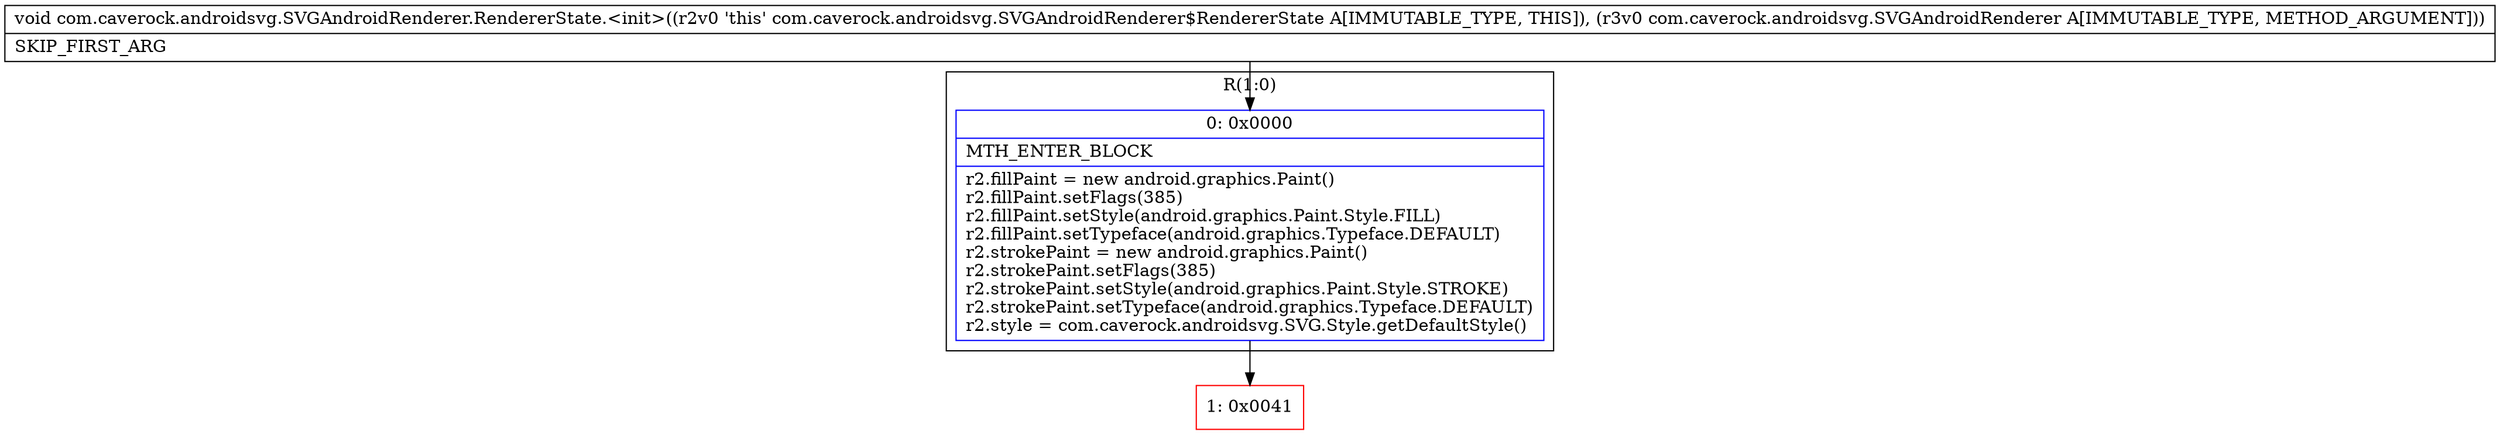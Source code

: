 digraph "CFG forcom.caverock.androidsvg.SVGAndroidRenderer.RendererState.\<init\>(Lcom\/caverock\/androidsvg\/SVGAndroidRenderer;)V" {
subgraph cluster_Region_1116220492 {
label = "R(1:0)";
node [shape=record,color=blue];
Node_0 [shape=record,label="{0\:\ 0x0000|MTH_ENTER_BLOCK\l|r2.fillPaint = new android.graphics.Paint()\lr2.fillPaint.setFlags(385)\lr2.fillPaint.setStyle(android.graphics.Paint.Style.FILL)\lr2.fillPaint.setTypeface(android.graphics.Typeface.DEFAULT)\lr2.strokePaint = new android.graphics.Paint()\lr2.strokePaint.setFlags(385)\lr2.strokePaint.setStyle(android.graphics.Paint.Style.STROKE)\lr2.strokePaint.setTypeface(android.graphics.Typeface.DEFAULT)\lr2.style = com.caverock.androidsvg.SVG.Style.getDefaultStyle()\l}"];
}
Node_1 [shape=record,color=red,label="{1\:\ 0x0041}"];
MethodNode[shape=record,label="{void com.caverock.androidsvg.SVGAndroidRenderer.RendererState.\<init\>((r2v0 'this' com.caverock.androidsvg.SVGAndroidRenderer$RendererState A[IMMUTABLE_TYPE, THIS]), (r3v0 com.caverock.androidsvg.SVGAndroidRenderer A[IMMUTABLE_TYPE, METHOD_ARGUMENT]))  | SKIP_FIRST_ARG\l}"];
MethodNode -> Node_0;
Node_0 -> Node_1;
}

